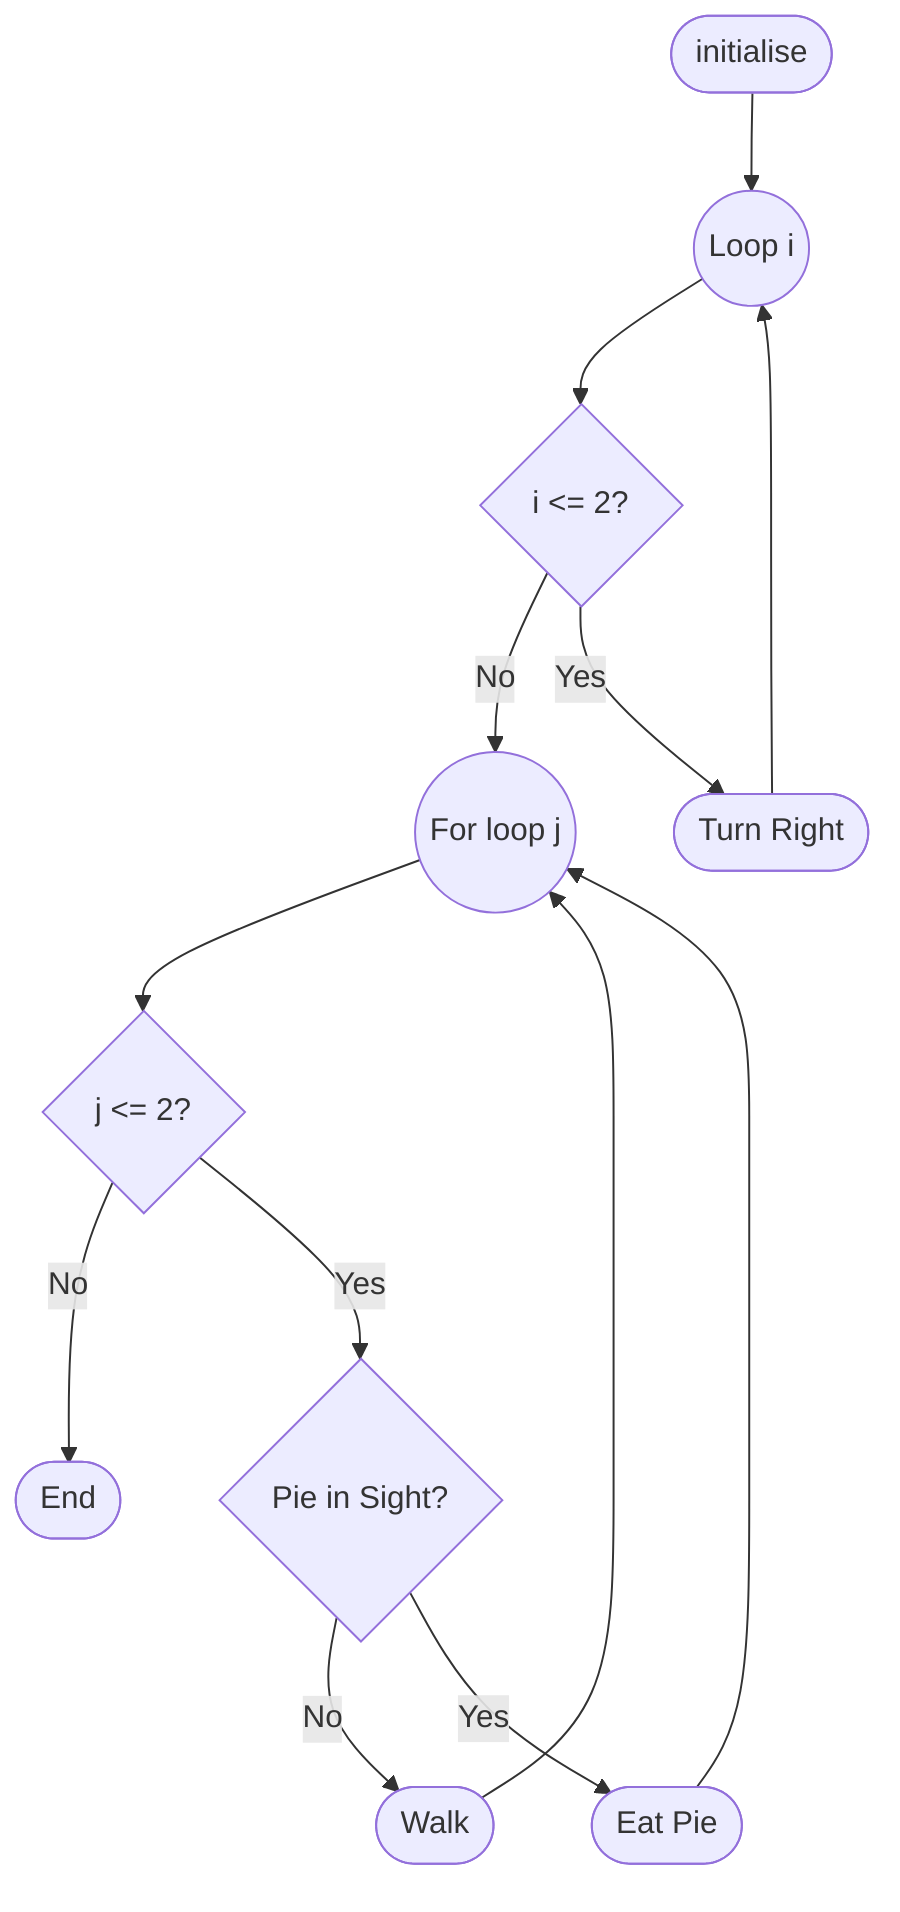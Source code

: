 flowchart TD;
    initialise([initialise])
    Loop1((Loop i))
    If1{"i <= 2?"}
    codeTurn([Turn Right])
    Loop2((For loop j))
    If2{"j <= 2?"}
    codePieCheck{Pie in Sight?}
    codeEatPie([Eat Pie])
    codeWalk([Walk])
    endCode([End])
    
    initialise --> Loop1
    Loop1 --> If1
    If1 -- No --> Loop2
    If1 -- Yes --> codeTurn
    codeTurn --> Loop1
    Loop2 --> If2
    If2 -- No --> endCode
    If2 -- Yes --> codePieCheck
    codePieCheck -- No --> codeWalk
    codePieCheck -- Yes --> codeEatPie
    codeEatPie --> Loop2
    codeWalk --> Loop2